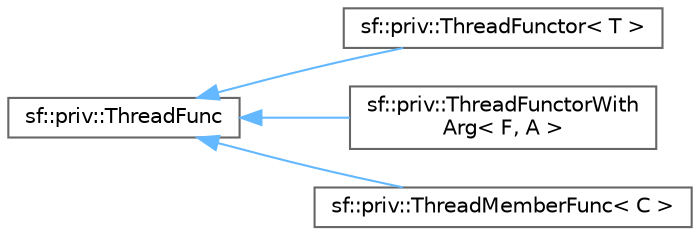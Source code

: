 digraph "Graphical Class Hierarchy"
{
 // LATEX_PDF_SIZE
  bgcolor="transparent";
  edge [fontname=Helvetica,fontsize=10,labelfontname=Helvetica,labelfontsize=10];
  node [fontname=Helvetica,fontsize=10,shape=box,height=0.2,width=0.4];
  rankdir="LR";
  Node0 [id="Node000000",label="sf::priv::ThreadFunc",height=0.2,width=0.4,color="grey40", fillcolor="white", style="filled",URL="$structsf_1_1priv_1_1_thread_func.html",tooltip=" "];
  Node0 -> Node1 [id="edge63_Node000000_Node000001",dir="back",color="steelblue1",style="solid",tooltip=" "];
  Node1 [id="Node000001",label="sf::priv::ThreadFunctor\< T \>",height=0.2,width=0.4,color="grey40", fillcolor="white", style="filled",URL="$structsf_1_1priv_1_1_thread_functor.html",tooltip=" "];
  Node0 -> Node2 [id="edge64_Node000000_Node000002",dir="back",color="steelblue1",style="solid",tooltip=" "];
  Node2 [id="Node000002",label="sf::priv::ThreadFunctorWith\lArg\< F, A \>",height=0.2,width=0.4,color="grey40", fillcolor="white", style="filled",URL="$structsf_1_1priv_1_1_thread_functor_with_arg.html",tooltip=" "];
  Node0 -> Node3 [id="edge65_Node000000_Node000003",dir="back",color="steelblue1",style="solid",tooltip=" "];
  Node3 [id="Node000003",label="sf::priv::ThreadMemberFunc\< C \>",height=0.2,width=0.4,color="grey40", fillcolor="white", style="filled",URL="$structsf_1_1priv_1_1_thread_member_func.html",tooltip=" "];
}
